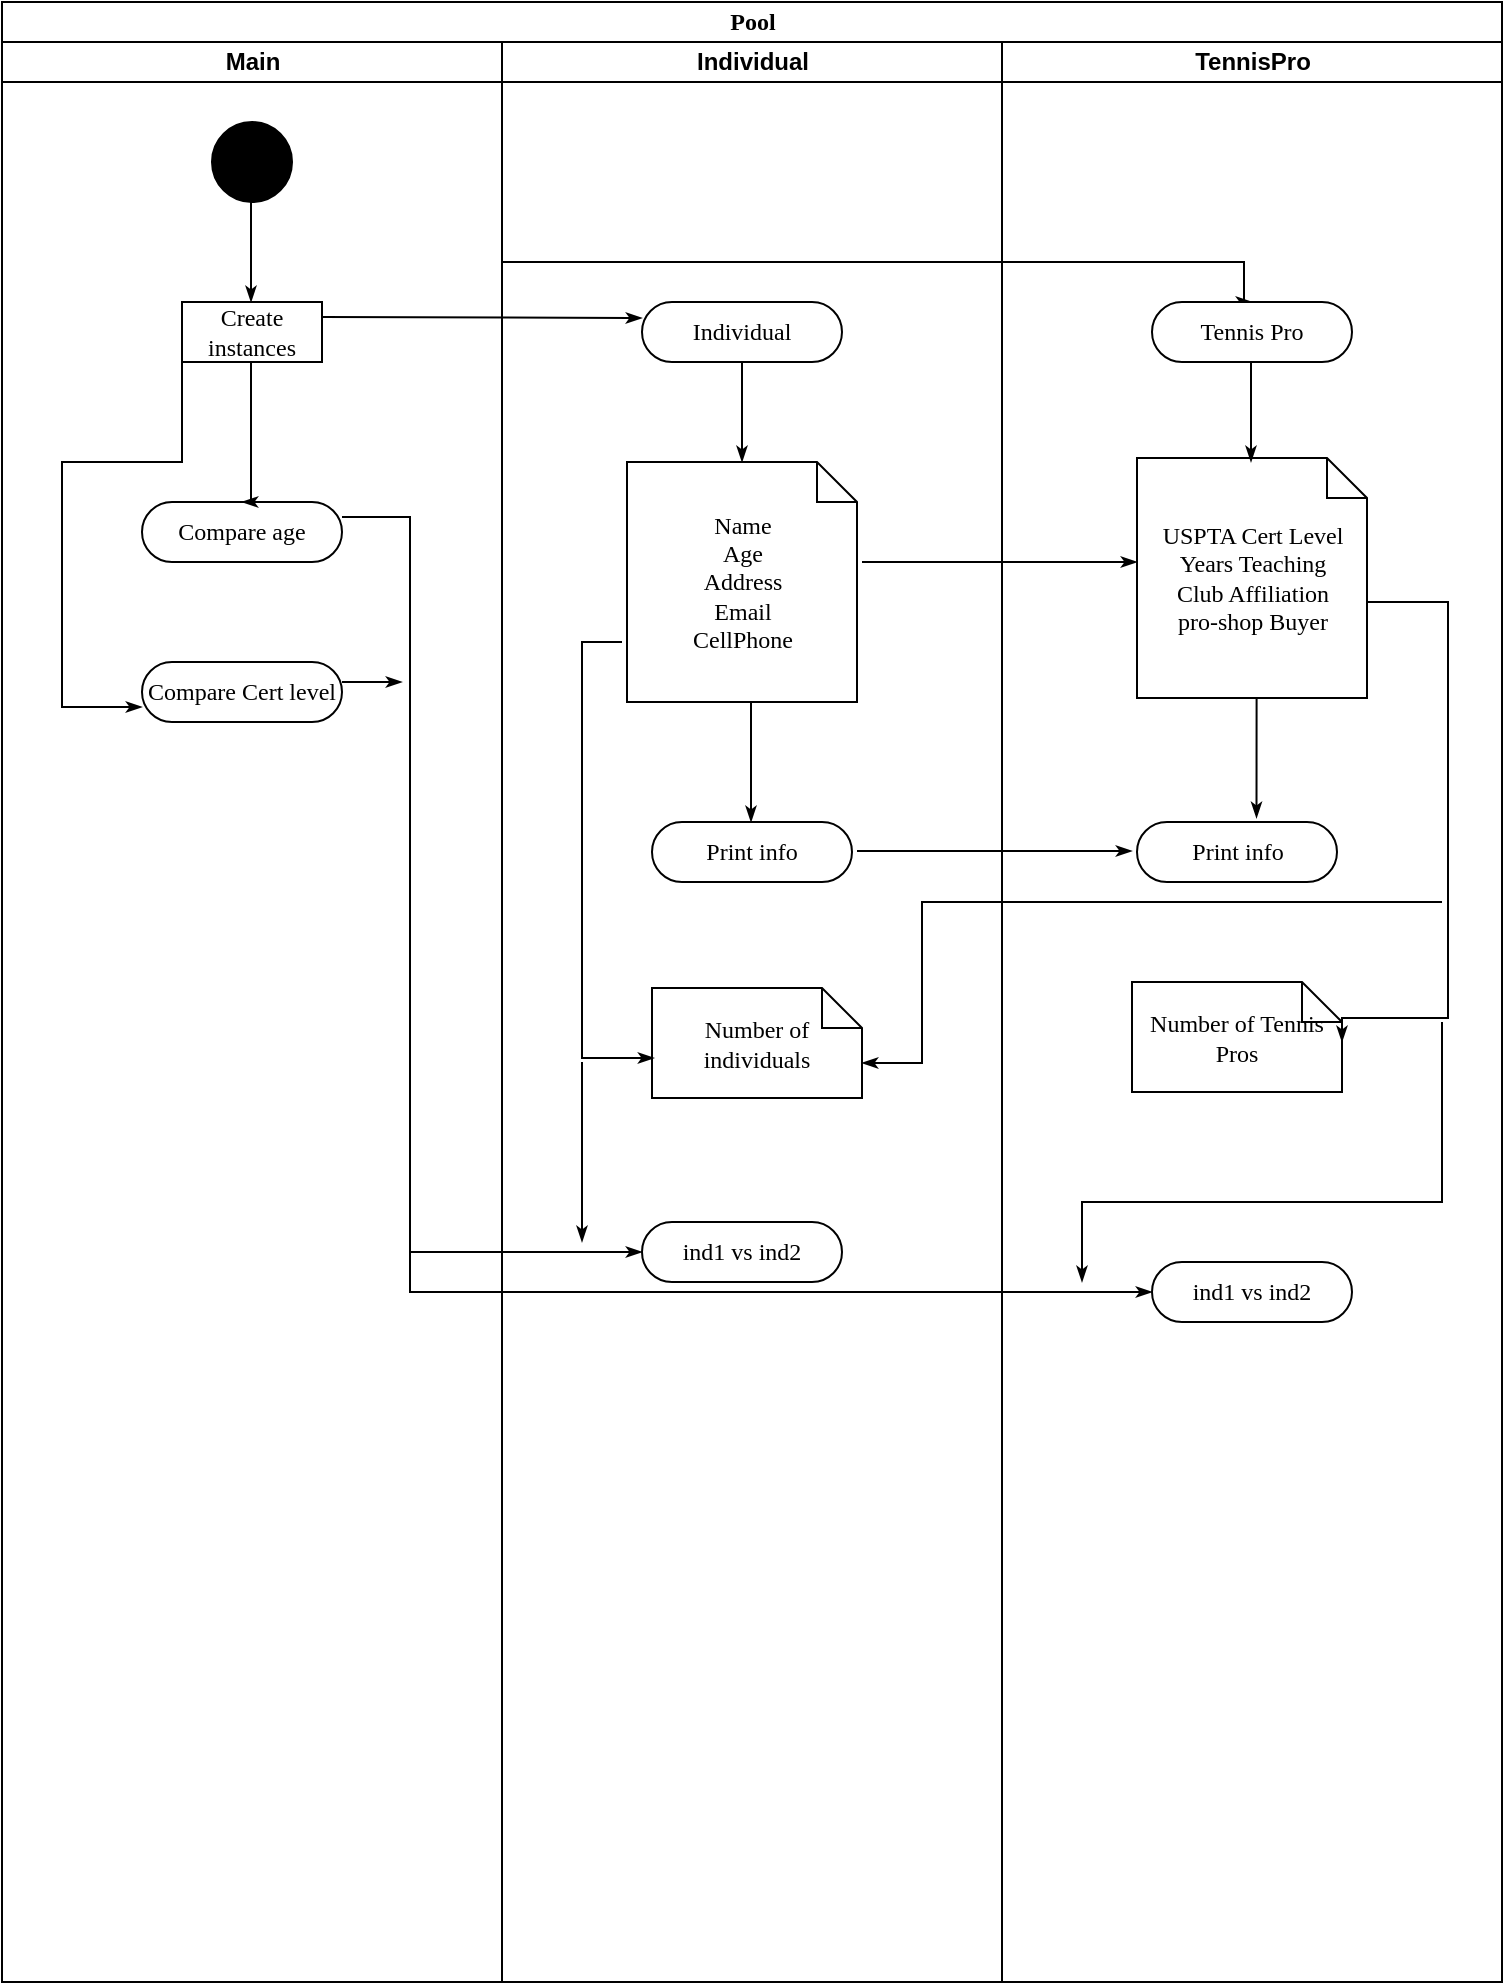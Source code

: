 <mxfile version="20.4.1" type="device"><diagram name="Page-1" id="0783ab3e-0a74-02c8-0abd-f7b4e66b4bec"><mxGraphModel dx="2062" dy="1122" grid="1" gridSize="10" guides="1" tooltips="1" connect="1" arrows="1" fold="1" page="1" pageScale="1" pageWidth="850" pageHeight="1100" background="none" math="0" shadow="0"><root><mxCell id="0"/><mxCell id="1" parent="0"/><mxCell id="1c1d494c118603dd-1" value="Pool" style="swimlane;html=1;childLayout=stackLayout;startSize=20;rounded=0;shadow=0;comic=0;labelBackgroundColor=none;strokeWidth=1;fontFamily=Verdana;fontSize=12;align=center;" parent="1" vertex="1"><mxGeometry x="220" y="30" width="750" height="990" as="geometry"/></mxCell><mxCell id="1c1d494c118603dd-2" value="Main" style="swimlane;html=1;startSize=20;" parent="1c1d494c118603dd-1" vertex="1"><mxGeometry y="20" width="250" height="970" as="geometry"/></mxCell><mxCell id="iUHZpWP_WVYS3gOeobaL-1" value="" style="ellipse;whiteSpace=wrap;html=1;rounded=0;shadow=0;comic=0;labelBackgroundColor=none;strokeWidth=1;fillColor=#000000;fontFamily=Verdana;fontSize=12;align=center;" vertex="1" parent="1c1d494c118603dd-2"><mxGeometry x="105" y="40" width="40" height="40" as="geometry"/></mxCell><mxCell id="iUHZpWP_WVYS3gOeobaL-4" style="edgeStyle=orthogonalEdgeStyle;rounded=0;html=1;labelBackgroundColor=none;startArrow=none;startFill=0;startSize=5;endArrow=classicThin;endFill=1;endSize=5;jettySize=auto;orthogonalLoop=1;strokeWidth=1;fontFamily=Verdana;fontSize=12" edge="1" parent="1c1d494c118603dd-2"><mxGeometry relative="1" as="geometry"><mxPoint x="124.5" y="80" as="sourcePoint"/><mxPoint x="124.5" y="130" as="targetPoint"/><Array as="points"><mxPoint x="124.5" y="90"/><mxPoint x="124.5" y="90"/></Array></mxGeometry></mxCell><mxCell id="iUHZpWP_WVYS3gOeobaL-6" value="Create instances" style="rounded=0;whiteSpace=wrap;html=1;shadow=0;comic=0;labelBackgroundColor=none;strokeWidth=1;fontFamily=Verdana;fontSize=12;align=center;arcSize=50;" vertex="1" parent="1c1d494c118603dd-2"><mxGeometry x="90" y="130" width="70" height="30" as="geometry"/></mxCell><mxCell id="iUHZpWP_WVYS3gOeobaL-30" value="Compare age" style="rounded=1;whiteSpace=wrap;html=1;shadow=0;comic=0;labelBackgroundColor=none;strokeWidth=1;fontFamily=Verdana;fontSize=12;align=center;arcSize=50;" vertex="1" parent="1c1d494c118603dd-2"><mxGeometry x="70" y="230" width="100" height="30" as="geometry"/></mxCell><mxCell id="iUHZpWP_WVYS3gOeobaL-29" value="Compare Cert level" style="rounded=1;whiteSpace=wrap;html=1;shadow=0;comic=0;labelBackgroundColor=none;strokeWidth=1;fontFamily=Verdana;fontSize=12;align=center;arcSize=50;" vertex="1" parent="1c1d494c118603dd-2"><mxGeometry x="70" y="310" width="100" height="30" as="geometry"/></mxCell><mxCell id="iUHZpWP_WVYS3gOeobaL-32" style="edgeStyle=orthogonalEdgeStyle;rounded=0;html=1;labelBackgroundColor=none;startArrow=none;startFill=0;startSize=5;endArrow=classicThin;endFill=1;endSize=5;jettySize=auto;orthogonalLoop=1;strokeWidth=1;fontFamily=Verdana;fontSize=12;entryX=0;entryY=0.75;entryDx=0;entryDy=0;" edge="1" parent="1c1d494c118603dd-2" target="iUHZpWP_WVYS3gOeobaL-29"><mxGeometry relative="1" as="geometry"><mxPoint x="90" y="160" as="sourcePoint"/><mxPoint x="30" y="330" as="targetPoint"/><Array as="points"><mxPoint x="90" y="210"/><mxPoint x="30" y="210"/><mxPoint x="30" y="333"/></Array></mxGeometry></mxCell><mxCell id="iUHZpWP_WVYS3gOeobaL-31" style="edgeStyle=orthogonalEdgeStyle;rounded=0;html=1;labelBackgroundColor=none;startArrow=none;startFill=0;startSize=5;endArrow=classicThin;endFill=1;endSize=5;jettySize=auto;orthogonalLoop=1;strokeWidth=1;fontFamily=Verdana;fontSize=12;entryX=0.5;entryY=0;entryDx=0;entryDy=0;" edge="1" parent="1c1d494c118603dd-2" target="iUHZpWP_WVYS3gOeobaL-30"><mxGeometry relative="1" as="geometry"><mxPoint x="124.5" y="160" as="sourcePoint"/><mxPoint x="124.5" y="210" as="targetPoint"/><Array as="points"><mxPoint x="125" y="230"/></Array></mxGeometry></mxCell><mxCell id="iUHZpWP_WVYS3gOeobaL-34" style="edgeStyle=orthogonalEdgeStyle;rounded=0;html=1;labelBackgroundColor=none;startArrow=none;startFill=0;startSize=5;endArrow=classicThin;endFill=1;endSize=5;jettySize=auto;orthogonalLoop=1;strokeWidth=1;fontFamily=Verdana;fontSize=12;exitX=1;exitY=0.333;exitDx=0;exitDy=0;exitPerimeter=0;" edge="1" parent="1c1d494c118603dd-2" source="iUHZpWP_WVYS3gOeobaL-29"><mxGeometry relative="1" as="geometry"><mxPoint x="180" y="320" as="sourcePoint"/><mxPoint x="200" y="320" as="targetPoint"/><Array as="points"><mxPoint x="180" y="320"/></Array></mxGeometry></mxCell><mxCell id="iUHZpWP_WVYS3gOeobaL-37" style="edgeStyle=orthogonalEdgeStyle;rounded=0;html=1;labelBackgroundColor=none;startArrow=none;startFill=0;startSize=5;endArrow=classicThin;endFill=1;endSize=5;jettySize=auto;orthogonalLoop=1;strokeWidth=1;fontFamily=Verdana;fontSize=12;entryX=0;entryY=0.5;entryDx=0;entryDy=0;" edge="1" parent="1c1d494c118603dd-2" target="iUHZpWP_WVYS3gOeobaL-35"><mxGeometry relative="1" as="geometry"><mxPoint x="204" y="600" as="sourcePoint"/><mxPoint x="204" y="660" as="targetPoint"/><Array as="points"><mxPoint x="204" y="625"/></Array></mxGeometry></mxCell><mxCell id="1c1d494c118603dd-3" value="Individual" style="swimlane;html=1;startSize=20;" parent="1c1d494c118603dd-1" vertex="1"><mxGeometry x="250" y="20" width="250" height="970" as="geometry"/></mxCell><mxCell id="iUHZpWP_WVYS3gOeobaL-7" value="Individual" style="rounded=1;whiteSpace=wrap;html=1;shadow=0;comic=0;labelBackgroundColor=none;strokeWidth=1;fontFamily=Verdana;fontSize=12;align=center;arcSize=50;" vertex="1" parent="1c1d494c118603dd-3"><mxGeometry x="70" y="130" width="100" height="30" as="geometry"/></mxCell><mxCell id="iUHZpWP_WVYS3gOeobaL-9" style="edgeStyle=orthogonalEdgeStyle;rounded=0;html=1;labelBackgroundColor=none;startArrow=none;startFill=0;startSize=5;endArrow=classicThin;endFill=1;endSize=5;jettySize=auto;orthogonalLoop=1;strokeWidth=1;fontFamily=Verdana;fontSize=12;entryX=0.5;entryY=0;entryDx=0;entryDy=0;" edge="1" parent="1c1d494c118603dd-3" target="iUHZpWP_WVYS3gOeobaL-10"><mxGeometry relative="1" as="geometry"><mxPoint y="130" as="sourcePoint"/><mxPoint x="300" y="100" as="targetPoint"/><Array as="points"><mxPoint y="110"/><mxPoint x="371" y="110"/><mxPoint x="371" y="130"/></Array></mxGeometry></mxCell><mxCell id="iUHZpWP_WVYS3gOeobaL-11" value="Name&lt;br&gt;Age&lt;br&gt;Address&lt;br&gt;Email&lt;br&gt;CellPhone" style="shape=note;whiteSpace=wrap;html=1;rounded=0;shadow=0;comic=0;labelBackgroundColor=none;strokeWidth=1;fontFamily=Verdana;fontSize=12;align=center;size=20;" vertex="1" parent="1c1d494c118603dd-3"><mxGeometry x="62.5" y="210" width="115" height="120" as="geometry"/></mxCell><mxCell id="iUHZpWP_WVYS3gOeobaL-12" style="edgeStyle=orthogonalEdgeStyle;rounded=0;html=1;labelBackgroundColor=none;startArrow=none;startFill=0;startSize=5;endArrow=classicThin;endFill=1;endSize=5;jettySize=auto;orthogonalLoop=1;strokeWidth=1;fontFamily=Verdana;fontSize=12" edge="1" parent="1c1d494c118603dd-3"><mxGeometry relative="1" as="geometry"><mxPoint x="120" y="160" as="sourcePoint"/><mxPoint x="120" y="210" as="targetPoint"/><Array as="points"><mxPoint x="120" y="200"/><mxPoint x="120" y="200"/></Array></mxGeometry></mxCell><mxCell id="iUHZpWP_WVYS3gOeobaL-19" value="Print info" style="rounded=1;whiteSpace=wrap;html=1;shadow=0;comic=0;labelBackgroundColor=none;strokeWidth=1;fontFamily=Verdana;fontSize=12;align=center;arcSize=50;" vertex="1" parent="1c1d494c118603dd-3"><mxGeometry x="75" y="390" width="100" height="30" as="geometry"/></mxCell><mxCell id="iUHZpWP_WVYS3gOeobaL-21" style="edgeStyle=orthogonalEdgeStyle;rounded=0;html=1;labelBackgroundColor=none;startArrow=none;startFill=0;startSize=5;endArrow=classicThin;endFill=1;endSize=5;jettySize=auto;orthogonalLoop=1;strokeWidth=1;fontFamily=Verdana;fontSize=12;exitX=0.5;exitY=1;exitDx=0;exitDy=0;exitPerimeter=0;" edge="1" parent="1c1d494c118603dd-3" source="iUHZpWP_WVYS3gOeobaL-11"><mxGeometry relative="1" as="geometry"><mxPoint x="124.5" y="340" as="sourcePoint"/><mxPoint x="124.5" y="390" as="targetPoint"/><Array as="points"><mxPoint x="125" y="330"/></Array></mxGeometry></mxCell><mxCell id="iUHZpWP_WVYS3gOeobaL-23" style="edgeStyle=orthogonalEdgeStyle;rounded=0;html=1;labelBackgroundColor=none;startArrow=none;startFill=0;startSize=5;endArrow=classicThin;endFill=1;endSize=5;jettySize=auto;orthogonalLoop=1;strokeWidth=1;fontFamily=Verdana;fontSize=12;" edge="1" parent="1c1d494c118603dd-3"><mxGeometry relative="1" as="geometry"><mxPoint x="177.5" y="404.5" as="sourcePoint"/><mxPoint x="315" y="404.5" as="targetPoint"/><Array as="points"><mxPoint x="315" y="404.5"/></Array></mxGeometry></mxCell><mxCell id="iUHZpWP_WVYS3gOeobaL-25" value="Number of individuals" style="shape=note;whiteSpace=wrap;html=1;rounded=0;shadow=0;comic=0;labelBackgroundColor=none;strokeWidth=1;fontFamily=Verdana;fontSize=12;align=center;size=20;" vertex="1" parent="1c1d494c118603dd-3"><mxGeometry x="75" y="473" width="105" height="55" as="geometry"/></mxCell><mxCell id="iUHZpWP_WVYS3gOeobaL-26" style="edgeStyle=orthogonalEdgeStyle;rounded=0;html=1;labelBackgroundColor=none;startArrow=none;startFill=0;startSize=5;endArrow=classicThin;endFill=1;endSize=5;jettySize=auto;orthogonalLoop=1;strokeWidth=1;fontFamily=Verdana;fontSize=12;entryX=0.01;entryY=0.636;entryDx=0;entryDy=0;entryPerimeter=0;" edge="1" parent="1c1d494c118603dd-3" target="iUHZpWP_WVYS3gOeobaL-25"><mxGeometry relative="1" as="geometry"><mxPoint x="60" y="300" as="sourcePoint"/><mxPoint x="40" y="510" as="targetPoint"/><Array as="points"><mxPoint x="40" y="300"/><mxPoint x="40" y="508"/></Array></mxGeometry></mxCell><mxCell id="iUHZpWP_WVYS3gOeobaL-36" value="ind1 vs ind2" style="rounded=1;whiteSpace=wrap;html=1;shadow=0;comic=0;labelBackgroundColor=none;strokeWidth=1;fontFamily=Verdana;fontSize=12;align=center;arcSize=50;" vertex="1" parent="1c1d494c118603dd-3"><mxGeometry x="70" y="590" width="100" height="30" as="geometry"/></mxCell><mxCell id="iUHZpWP_WVYS3gOeobaL-38" style="edgeStyle=orthogonalEdgeStyle;rounded=0;html=1;labelBackgroundColor=none;startArrow=none;startFill=0;startSize=5;endArrow=classicThin;endFill=1;endSize=5;jettySize=auto;orthogonalLoop=1;strokeWidth=1;fontFamily=Verdana;fontSize=12;" edge="1" parent="1c1d494c118603dd-3"><mxGeometry relative="1" as="geometry"><mxPoint x="40" y="510" as="sourcePoint"/><mxPoint x="40" y="600" as="targetPoint"/><Array as="points"><mxPoint x="40" y="600"/></Array></mxGeometry></mxCell><mxCell id="iUHZpWP_WVYS3gOeobaL-8" style="edgeStyle=orthogonalEdgeStyle;rounded=0;html=1;labelBackgroundColor=none;startArrow=none;startFill=0;startSize=5;endArrow=classicThin;endFill=1;endSize=5;jettySize=auto;orthogonalLoop=1;strokeWidth=1;fontFamily=Verdana;fontSize=12;exitX=1;exitY=0.25;exitDx=0;exitDy=0;" edge="1" parent="1c1d494c118603dd-1" source="iUHZpWP_WVYS3gOeobaL-6"><mxGeometry relative="1" as="geometry"><mxPoint x="190" y="160" as="sourcePoint"/><mxPoint x="320" y="158" as="targetPoint"/><Array as="points"><mxPoint x="320" y="158"/></Array></mxGeometry></mxCell><mxCell id="1c1d494c118603dd-4" value="TennisPro" style="swimlane;html=1;startSize=20;" parent="1c1d494c118603dd-1" vertex="1"><mxGeometry x="500" y="20" width="250" height="970" as="geometry"/></mxCell><mxCell id="iUHZpWP_WVYS3gOeobaL-10" value="Tennis Pro" style="rounded=1;whiteSpace=wrap;html=1;shadow=0;comic=0;labelBackgroundColor=none;strokeWidth=1;fontFamily=Verdana;fontSize=12;align=center;arcSize=50;" vertex="1" parent="1c1d494c118603dd-4"><mxGeometry x="75" y="130" width="100" height="30" as="geometry"/></mxCell><mxCell id="iUHZpWP_WVYS3gOeobaL-13" value="USPTA Cert Level&lt;br&gt;Years Teaching&lt;br&gt;Club Affiliation&lt;br&gt;pro-shop Buyer" style="shape=note;whiteSpace=wrap;html=1;rounded=0;shadow=0;comic=0;labelBackgroundColor=none;strokeWidth=1;fontFamily=Verdana;fontSize=12;align=center;size=20;" vertex="1" parent="1c1d494c118603dd-4"><mxGeometry x="67.5" y="208" width="115" height="120" as="geometry"/></mxCell><mxCell id="iUHZpWP_WVYS3gOeobaL-14" style="edgeStyle=orthogonalEdgeStyle;rounded=0;html=1;labelBackgroundColor=none;startArrow=none;startFill=0;startSize=5;endArrow=classicThin;endFill=1;endSize=5;jettySize=auto;orthogonalLoop=1;strokeWidth=1;fontFamily=Verdana;fontSize=12" edge="1" parent="1c1d494c118603dd-4"><mxGeometry relative="1" as="geometry"><mxPoint x="124.5" y="160" as="sourcePoint"/><mxPoint x="124.5" y="210" as="targetPoint"/><Array as="points"><mxPoint x="124.5" y="200"/><mxPoint x="124.5" y="200"/></Array></mxGeometry></mxCell><mxCell id="iUHZpWP_WVYS3gOeobaL-15" style="edgeStyle=orthogonalEdgeStyle;rounded=0;html=1;labelBackgroundColor=none;startArrow=none;startFill=0;startSize=5;endArrow=classicThin;endFill=1;endSize=5;jettySize=auto;orthogonalLoop=1;strokeWidth=1;fontFamily=Verdana;fontSize=12;" edge="1" parent="1c1d494c118603dd-4"><mxGeometry relative="1" as="geometry"><mxPoint x="-70" y="260" as="sourcePoint"/><mxPoint x="67.5" y="260" as="targetPoint"/><Array as="points"><mxPoint x="67.5" y="260"/></Array></mxGeometry></mxCell><mxCell id="iUHZpWP_WVYS3gOeobaL-20" value="Print info" style="rounded=1;whiteSpace=wrap;html=1;shadow=0;comic=0;labelBackgroundColor=none;strokeWidth=1;fontFamily=Verdana;fontSize=12;align=center;arcSize=50;" vertex="1" parent="1c1d494c118603dd-4"><mxGeometry x="67.5" y="390" width="100" height="30" as="geometry"/></mxCell><mxCell id="iUHZpWP_WVYS3gOeobaL-22" style="edgeStyle=orthogonalEdgeStyle;rounded=0;html=1;labelBackgroundColor=none;startArrow=none;startFill=0;startSize=5;endArrow=classicThin;endFill=1;endSize=5;jettySize=auto;orthogonalLoop=1;strokeWidth=1;fontFamily=Verdana;fontSize=12;exitX=0.5;exitY=1;exitDx=0;exitDy=0;exitPerimeter=0;" edge="1" parent="1c1d494c118603dd-4"><mxGeometry relative="1" as="geometry"><mxPoint x="122.75" y="328" as="sourcePoint"/><mxPoint x="127.25" y="388" as="targetPoint"/><Array as="points"><mxPoint x="127.75" y="328"/></Array></mxGeometry></mxCell><mxCell id="iUHZpWP_WVYS3gOeobaL-24" value="Number of Tennis Pros" style="shape=note;whiteSpace=wrap;html=1;rounded=0;shadow=0;comic=0;labelBackgroundColor=none;strokeWidth=1;fontFamily=Verdana;fontSize=12;align=center;size=20;" vertex="1" parent="1c1d494c118603dd-4"><mxGeometry x="65" y="470" width="105" height="55" as="geometry"/></mxCell><mxCell id="iUHZpWP_WVYS3gOeobaL-27" style="edgeStyle=orthogonalEdgeStyle;rounded=0;html=1;labelBackgroundColor=none;startArrow=none;startFill=0;startSize=5;endArrow=classicThin;endFill=1;endSize=5;jettySize=auto;orthogonalLoop=1;strokeWidth=1;fontFamily=Verdana;fontSize=12;entryX=1;entryY=0.545;entryDx=0;entryDy=0;entryPerimeter=0;" edge="1" parent="1c1d494c118603dd-4" target="iUHZpWP_WVYS3gOeobaL-24"><mxGeometry relative="1" as="geometry"><mxPoint x="182.5" y="280" as="sourcePoint"/><mxPoint x="198.55" y="487.98" as="targetPoint"/><Array as="points"><mxPoint x="223" y="280"/><mxPoint x="223" y="488"/><mxPoint x="170" y="488"/></Array></mxGeometry></mxCell><mxCell id="iUHZpWP_WVYS3gOeobaL-28" style="edgeStyle=orthogonalEdgeStyle;rounded=0;html=1;labelBackgroundColor=none;startArrow=none;startFill=0;startSize=5;endArrow=classicThin;endFill=1;endSize=5;jettySize=auto;orthogonalLoop=1;strokeWidth=1;fontFamily=Verdana;fontSize=12;entryX=0;entryY=0;entryDx=105;entryDy=37.5;entryPerimeter=0;" edge="1" parent="1c1d494c118603dd-4" target="iUHZpWP_WVYS3gOeobaL-25"><mxGeometry relative="1" as="geometry"><mxPoint x="220" y="430" as="sourcePoint"/><mxPoint x="-40" y="470" as="targetPoint"/><Array as="points"><mxPoint x="-40" y="430"/><mxPoint x="-40" y="511"/></Array></mxGeometry></mxCell><mxCell id="iUHZpWP_WVYS3gOeobaL-35" value="ind1 vs ind2" style="rounded=1;whiteSpace=wrap;html=1;shadow=0;comic=0;labelBackgroundColor=none;strokeWidth=1;fontFamily=Verdana;fontSize=12;align=center;arcSize=50;" vertex="1" parent="1c1d494c118603dd-4"><mxGeometry x="75" y="610" width="100" height="30" as="geometry"/></mxCell><mxCell id="iUHZpWP_WVYS3gOeobaL-39" style="edgeStyle=orthogonalEdgeStyle;rounded=0;html=1;labelBackgroundColor=none;startArrow=none;startFill=0;startSize=5;endArrow=classicThin;endFill=1;endSize=5;jettySize=auto;orthogonalLoop=1;strokeWidth=1;fontFamily=Verdana;fontSize=12;" edge="1" parent="1c1d494c118603dd-4"><mxGeometry relative="1" as="geometry"><mxPoint x="220" y="490" as="sourcePoint"/><mxPoint x="40" y="620" as="targetPoint"/><Array as="points"><mxPoint x="220" y="580"/></Array></mxGeometry></mxCell><mxCell id="iUHZpWP_WVYS3gOeobaL-33" style="edgeStyle=orthogonalEdgeStyle;rounded=0;html=1;labelBackgroundColor=none;startArrow=none;startFill=0;startSize=5;endArrow=classicThin;endFill=1;endSize=5;jettySize=auto;orthogonalLoop=1;strokeWidth=1;fontFamily=Verdana;fontSize=12;exitX=1;exitY=0.25;exitDx=0;exitDy=0;entryX=0;entryY=0.5;entryDx=0;entryDy=0;" edge="1" parent="1c1d494c118603dd-1" source="iUHZpWP_WVYS3gOeobaL-30" target="iUHZpWP_WVYS3gOeobaL-36"><mxGeometry relative="1" as="geometry"><mxPoint x="204" y="260" as="sourcePoint"/><mxPoint x="210" y="640" as="targetPoint"/><Array as="points"><mxPoint x="204" y="258"/><mxPoint x="204" y="625"/></Array></mxGeometry></mxCell></root></mxGraphModel></diagram></mxfile>